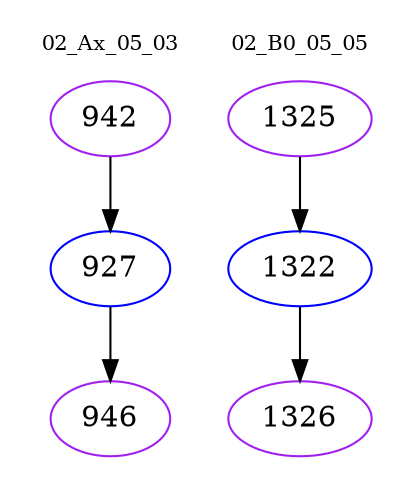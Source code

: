 digraph{
subgraph cluster_0 {
color = white
label = "02_Ax_05_03";
fontsize=10;
T0_942 [label="942", color="purple"]
T0_942 -> T0_927 [color="black"]
T0_927 [label="927", color="blue"]
T0_927 -> T0_946 [color="black"]
T0_946 [label="946", color="purple"]
}
subgraph cluster_1 {
color = white
label = "02_B0_05_05";
fontsize=10;
T1_1325 [label="1325", color="purple"]
T1_1325 -> T1_1322 [color="black"]
T1_1322 [label="1322", color="blue"]
T1_1322 -> T1_1326 [color="black"]
T1_1326 [label="1326", color="purple"]
}
}
